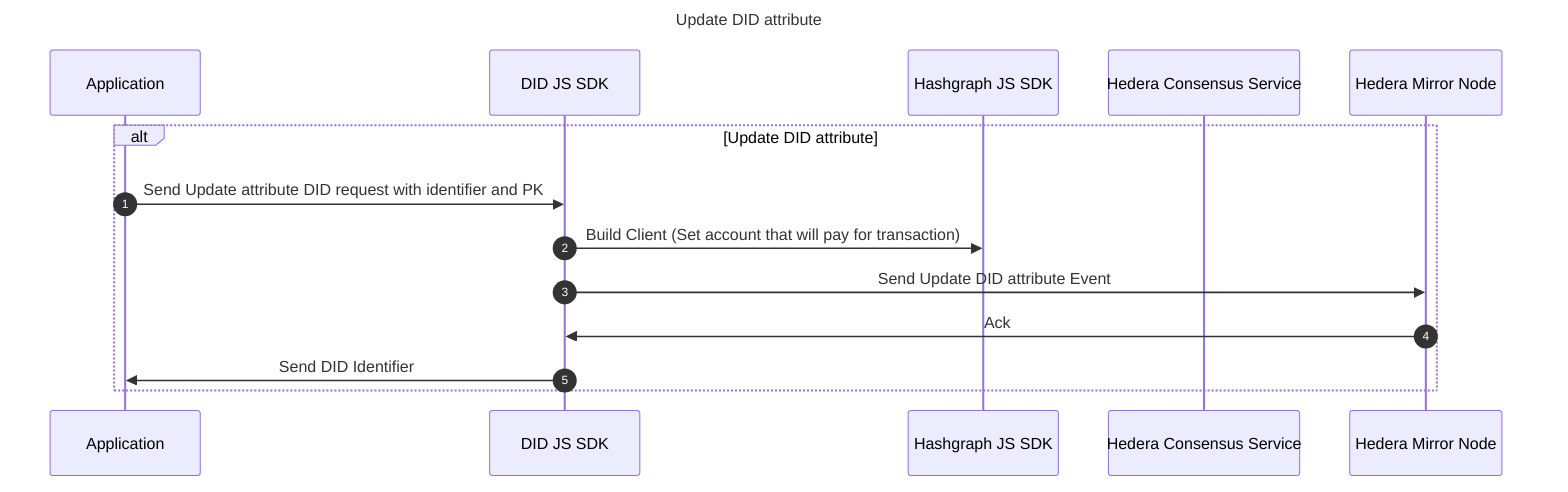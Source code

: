 sequenceDiagram
Title: Update DID attribute
  autonumber
  participant App as Application
  participant SDK as DID JS SDK
  participant HSDK as Hashgraph JS SDK
  participant HCS as Hedera Consensus Service
  participant HMN as Hedera Mirror Node


alt Update DID attribute

App ->> SDK: Send Update attribute DID request with identifier and PK
SDK ->> HSDK: Build Client (Set account that will pay for transaction)
SDK ->> HMN: Send Update DID attribute Event
HMN ->> SDK: Ack
SDK ->> App: Send DID Identifier
end
